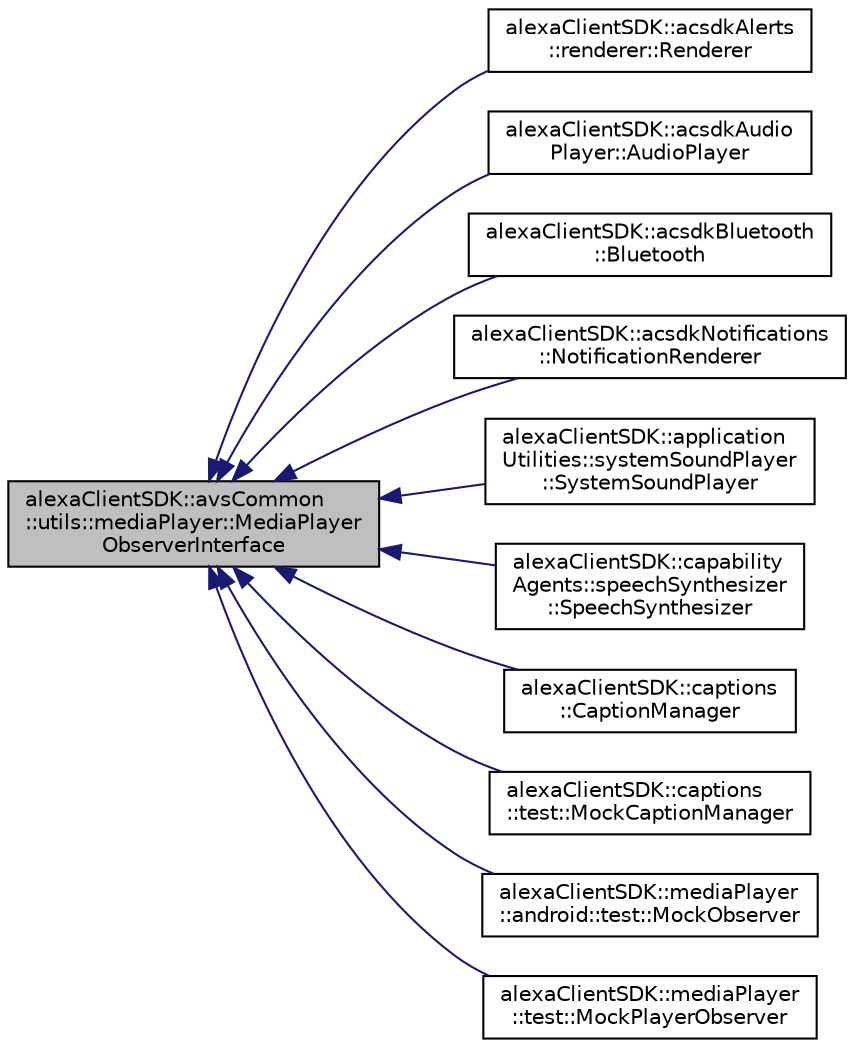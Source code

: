 digraph "alexaClientSDK::avsCommon::utils::mediaPlayer::MediaPlayerObserverInterface"
{
  edge [fontname="Helvetica",fontsize="10",labelfontname="Helvetica",labelfontsize="10"];
  node [fontname="Helvetica",fontsize="10",shape=record];
  rankdir="LR";
  Node0 [label="alexaClientSDK::avsCommon\l::utils::mediaPlayer::MediaPlayer\lObserverInterface",height=0.2,width=0.4,color="black", fillcolor="grey75", style="filled", fontcolor="black"];
  Node0 -> Node1 [dir="back",color="midnightblue",fontsize="10",style="solid",fontname="Helvetica"];
  Node1 [label="alexaClientSDK::acsdkAlerts\l::renderer::Renderer",height=0.2,width=0.4,color="black", fillcolor="white", style="filled",URL="$classalexa_client_s_d_k_1_1acsdk_alerts_1_1renderer_1_1_renderer.html"];
  Node0 -> Node2 [dir="back",color="midnightblue",fontsize="10",style="solid",fontname="Helvetica"];
  Node2 [label="alexaClientSDK::acsdkAudio\lPlayer::AudioPlayer",height=0.2,width=0.4,color="black", fillcolor="white", style="filled",URL="$classalexa_client_s_d_k_1_1acsdk_audio_player_1_1_audio_player.html"];
  Node0 -> Node3 [dir="back",color="midnightblue",fontsize="10",style="solid",fontname="Helvetica"];
  Node3 [label="alexaClientSDK::acsdkBluetooth\l::Bluetooth",height=0.2,width=0.4,color="black", fillcolor="white", style="filled",URL="$classalexa_client_s_d_k_1_1acsdk_bluetooth_1_1_bluetooth.html"];
  Node0 -> Node4 [dir="back",color="midnightblue",fontsize="10",style="solid",fontname="Helvetica"];
  Node4 [label="alexaClientSDK::acsdkNotifications\l::NotificationRenderer",height=0.2,width=0.4,color="black", fillcolor="white", style="filled",URL="$classalexa_client_s_d_k_1_1acsdk_notifications_1_1_notification_renderer.html"];
  Node0 -> Node5 [dir="back",color="midnightblue",fontsize="10",style="solid",fontname="Helvetica"];
  Node5 [label="alexaClientSDK::application\lUtilities::systemSoundPlayer\l::SystemSoundPlayer",height=0.2,width=0.4,color="black", fillcolor="white", style="filled",URL="$classalexa_client_s_d_k_1_1application_utilities_1_1system_sound_player_1_1_system_sound_player.html"];
  Node0 -> Node6 [dir="back",color="midnightblue",fontsize="10",style="solid",fontname="Helvetica"];
  Node6 [label="alexaClientSDK::capability\lAgents::speechSynthesizer\l::SpeechSynthesizer",height=0.2,width=0.4,color="black", fillcolor="white", style="filled",URL="$classalexa_client_s_d_k_1_1capability_agents_1_1speech_synthesizer_1_1_speech_synthesizer.html"];
  Node0 -> Node7 [dir="back",color="midnightblue",fontsize="10",style="solid",fontname="Helvetica"];
  Node7 [label="alexaClientSDK::captions\l::CaptionManager",height=0.2,width=0.4,color="black", fillcolor="white", style="filled",URL="$classalexa_client_s_d_k_1_1captions_1_1_caption_manager.html"];
  Node0 -> Node8 [dir="back",color="midnightblue",fontsize="10",style="solid",fontname="Helvetica"];
  Node8 [label="alexaClientSDK::captions\l::test::MockCaptionManager",height=0.2,width=0.4,color="black", fillcolor="white", style="filled",URL="$classalexa_client_s_d_k_1_1captions_1_1test_1_1_mock_caption_manager.html"];
  Node0 -> Node9 [dir="back",color="midnightblue",fontsize="10",style="solid",fontname="Helvetica"];
  Node9 [label="alexaClientSDK::mediaPlayer\l::android::test::MockObserver",height=0.2,width=0.4,color="black", fillcolor="white", style="filled",URL="$classalexa_client_s_d_k_1_1media_player_1_1android_1_1test_1_1_mock_observer.html",tooltip="Mocks the media player observer. "];
  Node0 -> Node10 [dir="back",color="midnightblue",fontsize="10",style="solid",fontname="Helvetica"];
  Node10 [label="alexaClientSDK::mediaPlayer\l::test::MockPlayerObserver",height=0.2,width=0.4,color="black", fillcolor="white", style="filled",URL="$classalexa_client_s_d_k_1_1media_player_1_1test_1_1_mock_player_observer.html"];
}
